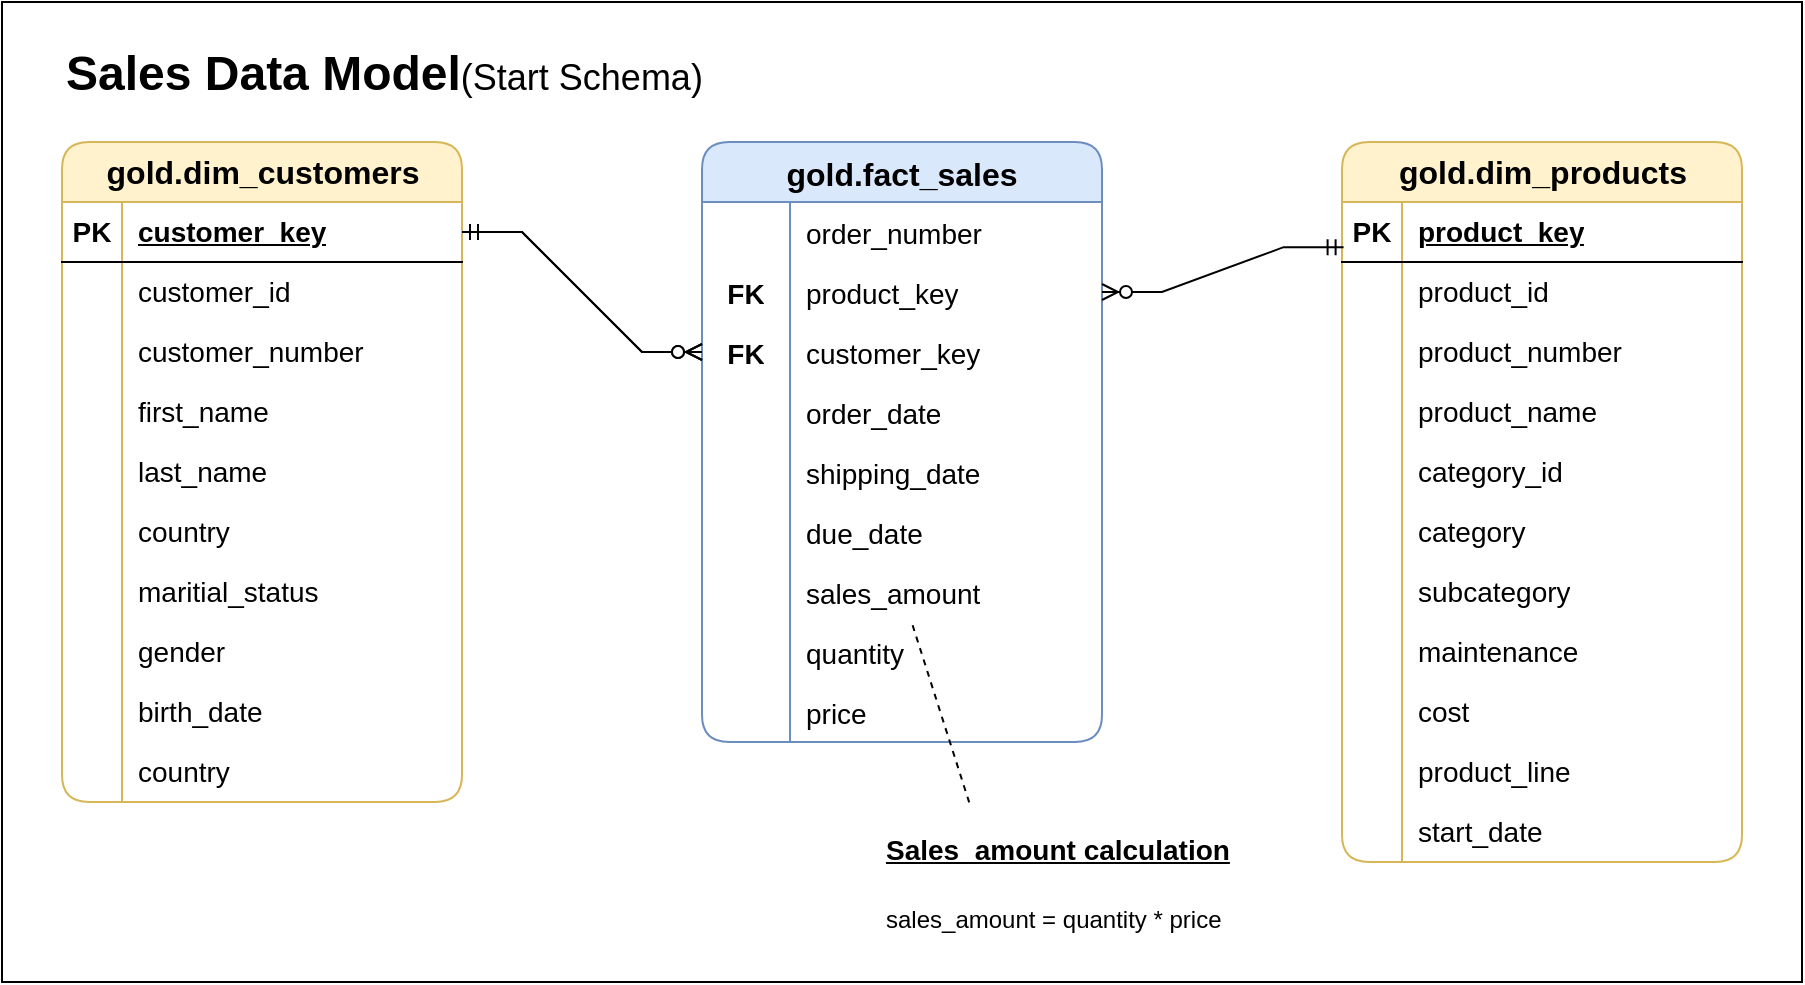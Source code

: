<mxfile version="26.0.9">
  <diagram name="Page-1" id="ccOiG0BTBN2hYT7AEqhy">
    <mxGraphModel dx="1480" dy="866" grid="1" gridSize="10" guides="1" tooltips="1" connect="1" arrows="1" fold="1" page="1" pageScale="1" pageWidth="827" pageHeight="1169" math="0" shadow="0">
      <root>
        <mxCell id="0" />
        <mxCell id="1" parent="0" />
        <mxCell id="0joYO4KrqJvhjUl4TFqA-1" value="" style="rounded=0;whiteSpace=wrap;html=1;fillColor=none;" vertex="1" parent="1">
          <mxGeometry x="10" y="170" width="900" height="490" as="geometry" />
        </mxCell>
        <mxCell id="GBeDWdr1tInLCp7BUxC1-37" value="gold.fact_sales" style="shape=table;startSize=30;container=1;collapsible=0;childLayout=tableLayout;fixedRows=1;rowLines=0;fontStyle=1;strokeColor=#6c8ebf;fontSize=16;fillColor=#dae8fc;rounded=1;" parent="1" vertex="1">
          <mxGeometry x="360" y="240" width="200" height="300" as="geometry" />
        </mxCell>
        <mxCell id="GBeDWdr1tInLCp7BUxC1-38" value="" style="shape=tableRow;horizontal=0;startSize=0;swimlaneHead=0;swimlaneBody=0;top=0;left=0;bottom=0;right=0;collapsible=0;dropTarget=0;fillColor=none;points=[[0,0.5],[1,0.5]];portConstraint=eastwest;strokeColor=inherit;fontSize=16;" parent="GBeDWdr1tInLCp7BUxC1-37" vertex="1">
          <mxGeometry y="30" width="200" height="30" as="geometry" />
        </mxCell>
        <mxCell id="GBeDWdr1tInLCp7BUxC1-39" value="" style="shape=partialRectangle;html=1;whiteSpace=wrap;connectable=0;fillColor=none;top=0;left=0;bottom=0;right=0;overflow=hidden;pointerEvents=1;strokeColor=inherit;fontSize=16;" parent="GBeDWdr1tInLCp7BUxC1-38" vertex="1">
          <mxGeometry width="44" height="30" as="geometry">
            <mxRectangle width="44" height="30" as="alternateBounds" />
          </mxGeometry>
        </mxCell>
        <mxCell id="GBeDWdr1tInLCp7BUxC1-40" value="&lt;font style=&quot;font-size: 14px;&quot;&gt;order_number&lt;/font&gt;" style="shape=partialRectangle;html=1;whiteSpace=wrap;connectable=0;fillColor=none;top=0;left=0;bottom=0;right=0;align=left;spacingLeft=6;overflow=hidden;strokeColor=inherit;fontSize=16;" parent="GBeDWdr1tInLCp7BUxC1-38" vertex="1">
          <mxGeometry x="44" width="156" height="30" as="geometry">
            <mxRectangle width="156" height="30" as="alternateBounds" />
          </mxGeometry>
        </mxCell>
        <mxCell id="GBeDWdr1tInLCp7BUxC1-41" value="" style="shape=tableRow;horizontal=0;startSize=0;swimlaneHead=0;swimlaneBody=0;top=0;left=0;bottom=0;right=0;collapsible=0;dropTarget=0;fillColor=none;points=[[0,0.5],[1,0.5]];portConstraint=eastwest;strokeColor=inherit;fontSize=16;" parent="GBeDWdr1tInLCp7BUxC1-37" vertex="1">
          <mxGeometry y="60" width="200" height="30" as="geometry" />
        </mxCell>
        <mxCell id="GBeDWdr1tInLCp7BUxC1-42" value="&lt;b&gt;&lt;font style=&quot;font-size: 14px;&quot;&gt;FK&lt;/font&gt;&lt;/b&gt;" style="shape=partialRectangle;html=1;whiteSpace=wrap;connectable=0;fillColor=none;top=0;left=0;bottom=0;right=0;overflow=hidden;strokeColor=inherit;fontSize=16;" parent="GBeDWdr1tInLCp7BUxC1-41" vertex="1">
          <mxGeometry width="44" height="30" as="geometry">
            <mxRectangle width="44" height="30" as="alternateBounds" />
          </mxGeometry>
        </mxCell>
        <mxCell id="GBeDWdr1tInLCp7BUxC1-43" value="&lt;font style=&quot;font-size: 14px;&quot;&gt;product_key&lt;/font&gt;" style="shape=partialRectangle;html=1;whiteSpace=wrap;connectable=0;fillColor=none;top=0;left=0;bottom=0;right=0;align=left;spacingLeft=6;overflow=hidden;strokeColor=inherit;fontSize=16;" parent="GBeDWdr1tInLCp7BUxC1-41" vertex="1">
          <mxGeometry x="44" width="156" height="30" as="geometry">
            <mxRectangle width="156" height="30" as="alternateBounds" />
          </mxGeometry>
        </mxCell>
        <mxCell id="GBeDWdr1tInLCp7BUxC1-44" value="" style="shape=tableRow;horizontal=0;startSize=0;swimlaneHead=0;swimlaneBody=0;top=0;left=0;bottom=0;right=0;collapsible=0;dropTarget=0;fillColor=none;points=[[0,0.5],[1,0.5]];portConstraint=eastwest;strokeColor=inherit;fontSize=16;" parent="GBeDWdr1tInLCp7BUxC1-37" vertex="1">
          <mxGeometry y="90" width="200" height="30" as="geometry" />
        </mxCell>
        <mxCell id="GBeDWdr1tInLCp7BUxC1-45" value="&lt;b&gt;&lt;font style=&quot;font-size: 14px;&quot;&gt;FK&lt;/font&gt;&lt;/b&gt;" style="shape=partialRectangle;html=1;whiteSpace=wrap;connectable=0;fillColor=none;top=0;left=0;bottom=0;right=0;overflow=hidden;strokeColor=inherit;fontSize=16;" parent="GBeDWdr1tInLCp7BUxC1-44" vertex="1">
          <mxGeometry width="44" height="30" as="geometry">
            <mxRectangle width="44" height="30" as="alternateBounds" />
          </mxGeometry>
        </mxCell>
        <mxCell id="GBeDWdr1tInLCp7BUxC1-46" value="&lt;font style=&quot;font-size: 14px;&quot;&gt;customer_key&lt;/font&gt;" style="shape=partialRectangle;html=1;whiteSpace=wrap;connectable=0;fillColor=none;top=0;left=0;bottom=0;right=0;align=left;spacingLeft=6;overflow=hidden;strokeColor=inherit;fontSize=16;" parent="GBeDWdr1tInLCp7BUxC1-44" vertex="1">
          <mxGeometry x="44" width="156" height="30" as="geometry">
            <mxRectangle width="156" height="30" as="alternateBounds" />
          </mxGeometry>
        </mxCell>
        <mxCell id="GBeDWdr1tInLCp7BUxC1-59" value="" style="shape=tableRow;horizontal=0;startSize=0;swimlaneHead=0;swimlaneBody=0;top=0;left=0;bottom=0;right=0;collapsible=0;dropTarget=0;fillColor=none;points=[[0,0.5],[1,0.5]];portConstraint=eastwest;strokeColor=inherit;fontSize=16;" parent="GBeDWdr1tInLCp7BUxC1-37" vertex="1">
          <mxGeometry y="120" width="200" height="30" as="geometry" />
        </mxCell>
        <mxCell id="GBeDWdr1tInLCp7BUxC1-60" value="" style="shape=partialRectangle;html=1;whiteSpace=wrap;connectable=0;fillColor=none;top=0;left=0;bottom=0;right=0;overflow=hidden;strokeColor=inherit;fontSize=16;" parent="GBeDWdr1tInLCp7BUxC1-59" vertex="1">
          <mxGeometry width="44" height="30" as="geometry">
            <mxRectangle width="44" height="30" as="alternateBounds" />
          </mxGeometry>
        </mxCell>
        <mxCell id="GBeDWdr1tInLCp7BUxC1-61" value="&lt;font style=&quot;font-size: 14px;&quot;&gt;order_date&lt;/font&gt;" style="shape=partialRectangle;html=1;whiteSpace=wrap;connectable=0;fillColor=none;top=0;left=0;bottom=0;right=0;align=left;spacingLeft=6;overflow=hidden;strokeColor=inherit;fontSize=16;" parent="GBeDWdr1tInLCp7BUxC1-59" vertex="1">
          <mxGeometry x="44" width="156" height="30" as="geometry">
            <mxRectangle width="156" height="30" as="alternateBounds" />
          </mxGeometry>
        </mxCell>
        <mxCell id="GBeDWdr1tInLCp7BUxC1-62" value="" style="shape=tableRow;horizontal=0;startSize=0;swimlaneHead=0;swimlaneBody=0;top=0;left=0;bottom=0;right=0;collapsible=0;dropTarget=0;fillColor=none;points=[[0,0.5],[1,0.5]];portConstraint=eastwest;strokeColor=inherit;fontSize=16;" parent="GBeDWdr1tInLCp7BUxC1-37" vertex="1">
          <mxGeometry y="150" width="200" height="30" as="geometry" />
        </mxCell>
        <mxCell id="GBeDWdr1tInLCp7BUxC1-63" value="" style="shape=partialRectangle;html=1;whiteSpace=wrap;connectable=0;fillColor=none;top=0;left=0;bottom=0;right=0;overflow=hidden;strokeColor=inherit;fontSize=16;" parent="GBeDWdr1tInLCp7BUxC1-62" vertex="1">
          <mxGeometry width="44" height="30" as="geometry">
            <mxRectangle width="44" height="30" as="alternateBounds" />
          </mxGeometry>
        </mxCell>
        <mxCell id="GBeDWdr1tInLCp7BUxC1-64" value="&lt;font style=&quot;font-size: 14px;&quot;&gt;shipping_date&lt;/font&gt;" style="shape=partialRectangle;html=1;whiteSpace=wrap;connectable=0;fillColor=none;top=0;left=0;bottom=0;right=0;align=left;spacingLeft=6;overflow=hidden;strokeColor=inherit;fontSize=16;" parent="GBeDWdr1tInLCp7BUxC1-62" vertex="1">
          <mxGeometry x="44" width="156" height="30" as="geometry">
            <mxRectangle width="156" height="30" as="alternateBounds" />
          </mxGeometry>
        </mxCell>
        <mxCell id="GBeDWdr1tInLCp7BUxC1-65" value="" style="shape=tableRow;horizontal=0;startSize=0;swimlaneHead=0;swimlaneBody=0;top=0;left=0;bottom=0;right=0;collapsible=0;dropTarget=0;fillColor=none;points=[[0,0.5],[1,0.5]];portConstraint=eastwest;strokeColor=inherit;fontSize=16;" parent="GBeDWdr1tInLCp7BUxC1-37" vertex="1">
          <mxGeometry y="180" width="200" height="30" as="geometry" />
        </mxCell>
        <mxCell id="GBeDWdr1tInLCp7BUxC1-66" value="" style="shape=partialRectangle;html=1;whiteSpace=wrap;connectable=0;fillColor=none;top=0;left=0;bottom=0;right=0;overflow=hidden;strokeColor=inherit;fontSize=16;" parent="GBeDWdr1tInLCp7BUxC1-65" vertex="1">
          <mxGeometry width="44" height="30" as="geometry">
            <mxRectangle width="44" height="30" as="alternateBounds" />
          </mxGeometry>
        </mxCell>
        <mxCell id="GBeDWdr1tInLCp7BUxC1-67" value="&lt;font style=&quot;font-size: 14px;&quot;&gt;due_date&lt;/font&gt;" style="shape=partialRectangle;html=1;whiteSpace=wrap;connectable=0;fillColor=none;top=0;left=0;bottom=0;right=0;align=left;spacingLeft=6;overflow=hidden;strokeColor=inherit;fontSize=16;" parent="GBeDWdr1tInLCp7BUxC1-65" vertex="1">
          <mxGeometry x="44" width="156" height="30" as="geometry">
            <mxRectangle width="156" height="30" as="alternateBounds" />
          </mxGeometry>
        </mxCell>
        <mxCell id="GBeDWdr1tInLCp7BUxC1-68" value="" style="shape=tableRow;horizontal=0;startSize=0;swimlaneHead=0;swimlaneBody=0;top=0;left=0;bottom=0;right=0;collapsible=0;dropTarget=0;fillColor=none;points=[[0,0.5],[1,0.5]];portConstraint=eastwest;strokeColor=inherit;fontSize=16;" parent="GBeDWdr1tInLCp7BUxC1-37" vertex="1">
          <mxGeometry y="210" width="200" height="30" as="geometry" />
        </mxCell>
        <mxCell id="GBeDWdr1tInLCp7BUxC1-69" value="" style="shape=partialRectangle;html=1;whiteSpace=wrap;connectable=0;fillColor=none;top=0;left=0;bottom=0;right=0;overflow=hidden;strokeColor=inherit;fontSize=16;" parent="GBeDWdr1tInLCp7BUxC1-68" vertex="1">
          <mxGeometry width="44" height="30" as="geometry">
            <mxRectangle width="44" height="30" as="alternateBounds" />
          </mxGeometry>
        </mxCell>
        <mxCell id="GBeDWdr1tInLCp7BUxC1-70" value="&lt;font style=&quot;font-size: 14px;&quot;&gt;sales_amount&lt;/font&gt;" style="shape=partialRectangle;html=1;whiteSpace=wrap;connectable=0;fillColor=none;top=0;left=0;bottom=0;right=0;align=left;spacingLeft=6;overflow=hidden;strokeColor=inherit;fontSize=16;" parent="GBeDWdr1tInLCp7BUxC1-68" vertex="1">
          <mxGeometry x="44" width="156" height="30" as="geometry">
            <mxRectangle width="156" height="30" as="alternateBounds" />
          </mxGeometry>
        </mxCell>
        <mxCell id="GBeDWdr1tInLCp7BUxC1-71" value="" style="shape=tableRow;horizontal=0;startSize=0;swimlaneHead=0;swimlaneBody=0;top=0;left=0;bottom=0;right=0;collapsible=0;dropTarget=0;fillColor=none;points=[[0,0.5],[1,0.5]];portConstraint=eastwest;strokeColor=inherit;fontSize=16;" parent="GBeDWdr1tInLCp7BUxC1-37" vertex="1">
          <mxGeometry y="240" width="200" height="30" as="geometry" />
        </mxCell>
        <mxCell id="GBeDWdr1tInLCp7BUxC1-72" value="" style="shape=partialRectangle;html=1;whiteSpace=wrap;connectable=0;fillColor=none;top=0;left=0;bottom=0;right=0;overflow=hidden;strokeColor=inherit;fontSize=16;" parent="GBeDWdr1tInLCp7BUxC1-71" vertex="1">
          <mxGeometry width="44" height="30" as="geometry">
            <mxRectangle width="44" height="30" as="alternateBounds" />
          </mxGeometry>
        </mxCell>
        <mxCell id="GBeDWdr1tInLCp7BUxC1-73" value="&lt;font style=&quot;font-size: 14px;&quot;&gt;quantity&lt;/font&gt;" style="shape=partialRectangle;html=1;whiteSpace=wrap;connectable=0;fillColor=none;top=0;left=0;bottom=0;right=0;align=left;spacingLeft=6;overflow=hidden;strokeColor=inherit;fontSize=16;" parent="GBeDWdr1tInLCp7BUxC1-71" vertex="1">
          <mxGeometry x="44" width="156" height="30" as="geometry">
            <mxRectangle width="156" height="30" as="alternateBounds" />
          </mxGeometry>
        </mxCell>
        <mxCell id="GBeDWdr1tInLCp7BUxC1-74" value="" style="shape=tableRow;horizontal=0;startSize=0;swimlaneHead=0;swimlaneBody=0;top=0;left=0;bottom=0;right=0;collapsible=0;dropTarget=0;fillColor=none;points=[[0,0.5],[1,0.5]];portConstraint=eastwest;strokeColor=inherit;fontSize=16;" parent="GBeDWdr1tInLCp7BUxC1-37" vertex="1">
          <mxGeometry y="270" width="200" height="30" as="geometry" />
        </mxCell>
        <mxCell id="GBeDWdr1tInLCp7BUxC1-75" value="" style="shape=partialRectangle;html=1;whiteSpace=wrap;connectable=0;fillColor=none;top=0;left=0;bottom=0;right=0;overflow=hidden;strokeColor=inherit;fontSize=16;" parent="GBeDWdr1tInLCp7BUxC1-74" vertex="1">
          <mxGeometry width="44" height="30" as="geometry">
            <mxRectangle width="44" height="30" as="alternateBounds" />
          </mxGeometry>
        </mxCell>
        <mxCell id="GBeDWdr1tInLCp7BUxC1-76" value="&lt;font style=&quot;font-size: 14px;&quot;&gt;price&lt;/font&gt;" style="shape=partialRectangle;html=1;whiteSpace=wrap;connectable=0;fillColor=none;top=0;left=0;bottom=0;right=0;align=left;spacingLeft=6;overflow=hidden;strokeColor=inherit;fontSize=16;" parent="GBeDWdr1tInLCp7BUxC1-74" vertex="1">
          <mxGeometry x="44" width="156" height="30" as="geometry">
            <mxRectangle width="156" height="30" as="alternateBounds" />
          </mxGeometry>
        </mxCell>
        <mxCell id="GBeDWdr1tInLCp7BUxC1-81" value="&lt;font style=&quot;font-size: 16px;&quot;&gt;gold.dim_customers&lt;/font&gt;" style="shape=table;startSize=30;container=1;collapsible=1;childLayout=tableLayout;fixedRows=1;rowLines=0;fontStyle=1;align=center;resizeLast=1;html=1;rounded=1;fillColor=#fff2cc;strokeColor=#d6b656;" parent="1" vertex="1">
          <mxGeometry x="40" y="240" width="200" height="330" as="geometry" />
        </mxCell>
        <mxCell id="GBeDWdr1tInLCp7BUxC1-82" value="" style="shape=tableRow;horizontal=0;startSize=0;swimlaneHead=0;swimlaneBody=0;fillColor=none;collapsible=0;dropTarget=0;points=[[0,0.5],[1,0.5]];portConstraint=eastwest;top=0;left=0;right=0;bottom=1;" parent="GBeDWdr1tInLCp7BUxC1-81" vertex="1">
          <mxGeometry y="30" width="200" height="30" as="geometry" />
        </mxCell>
        <mxCell id="GBeDWdr1tInLCp7BUxC1-83" value="&lt;font style=&quot;font-size: 14px;&quot;&gt;PK&lt;/font&gt;" style="shape=partialRectangle;connectable=0;fillColor=none;top=0;left=0;bottom=0;right=0;fontStyle=1;overflow=hidden;whiteSpace=wrap;html=1;" parent="GBeDWdr1tInLCp7BUxC1-82" vertex="1">
          <mxGeometry width="30" height="30" as="geometry">
            <mxRectangle width="30" height="30" as="alternateBounds" />
          </mxGeometry>
        </mxCell>
        <mxCell id="GBeDWdr1tInLCp7BUxC1-84" value="&lt;font style=&quot;font-size: 14px;&quot;&gt;customer_key&lt;/font&gt;" style="shape=partialRectangle;connectable=0;fillColor=none;top=0;left=0;bottom=0;right=0;align=left;spacingLeft=6;fontStyle=5;overflow=hidden;whiteSpace=wrap;html=1;" parent="GBeDWdr1tInLCp7BUxC1-82" vertex="1">
          <mxGeometry x="30" width="170" height="30" as="geometry">
            <mxRectangle width="170" height="30" as="alternateBounds" />
          </mxGeometry>
        </mxCell>
        <mxCell id="GBeDWdr1tInLCp7BUxC1-85" value="" style="shape=tableRow;horizontal=0;startSize=0;swimlaneHead=0;swimlaneBody=0;fillColor=none;collapsible=0;dropTarget=0;points=[[0,0.5],[1,0.5]];portConstraint=eastwest;top=0;left=0;right=0;bottom=0;" parent="GBeDWdr1tInLCp7BUxC1-81" vertex="1">
          <mxGeometry y="60" width="200" height="30" as="geometry" />
        </mxCell>
        <mxCell id="GBeDWdr1tInLCp7BUxC1-86" value="" style="shape=partialRectangle;connectable=0;fillColor=none;top=0;left=0;bottom=0;right=0;editable=1;overflow=hidden;whiteSpace=wrap;html=1;" parent="GBeDWdr1tInLCp7BUxC1-85" vertex="1">
          <mxGeometry width="30" height="30" as="geometry">
            <mxRectangle width="30" height="30" as="alternateBounds" />
          </mxGeometry>
        </mxCell>
        <mxCell id="GBeDWdr1tInLCp7BUxC1-87" value="&lt;font style=&quot;font-size: 14px;&quot;&gt;customer_id&lt;/font&gt;" style="shape=partialRectangle;connectable=0;fillColor=none;top=0;left=0;bottom=0;right=0;align=left;spacingLeft=6;overflow=hidden;whiteSpace=wrap;html=1;" parent="GBeDWdr1tInLCp7BUxC1-85" vertex="1">
          <mxGeometry x="30" width="170" height="30" as="geometry">
            <mxRectangle width="170" height="30" as="alternateBounds" />
          </mxGeometry>
        </mxCell>
        <mxCell id="GBeDWdr1tInLCp7BUxC1-94" value="" style="shape=tableRow;horizontal=0;startSize=0;swimlaneHead=0;swimlaneBody=0;fillColor=none;collapsible=0;dropTarget=0;points=[[0,0.5],[1,0.5]];portConstraint=eastwest;top=0;left=0;right=0;bottom=0;" parent="GBeDWdr1tInLCp7BUxC1-81" vertex="1">
          <mxGeometry y="90" width="200" height="30" as="geometry" />
        </mxCell>
        <mxCell id="GBeDWdr1tInLCp7BUxC1-95" value="" style="shape=partialRectangle;connectable=0;fillColor=none;top=0;left=0;bottom=0;right=0;editable=1;overflow=hidden;whiteSpace=wrap;html=1;" parent="GBeDWdr1tInLCp7BUxC1-94" vertex="1">
          <mxGeometry width="30" height="30" as="geometry">
            <mxRectangle width="30" height="30" as="alternateBounds" />
          </mxGeometry>
        </mxCell>
        <mxCell id="GBeDWdr1tInLCp7BUxC1-96" value="&lt;font style=&quot;font-size: 14px;&quot;&gt;customer_number&lt;/font&gt;" style="shape=partialRectangle;connectable=0;fillColor=none;top=0;left=0;bottom=0;right=0;align=left;spacingLeft=6;overflow=hidden;whiteSpace=wrap;html=1;" parent="GBeDWdr1tInLCp7BUxC1-94" vertex="1">
          <mxGeometry x="30" width="170" height="30" as="geometry">
            <mxRectangle width="170" height="30" as="alternateBounds" />
          </mxGeometry>
        </mxCell>
        <mxCell id="GBeDWdr1tInLCp7BUxC1-97" value="" style="shape=tableRow;horizontal=0;startSize=0;swimlaneHead=0;swimlaneBody=0;fillColor=none;collapsible=0;dropTarget=0;points=[[0,0.5],[1,0.5]];portConstraint=eastwest;top=0;left=0;right=0;bottom=0;" parent="GBeDWdr1tInLCp7BUxC1-81" vertex="1">
          <mxGeometry y="120" width="200" height="30" as="geometry" />
        </mxCell>
        <mxCell id="GBeDWdr1tInLCp7BUxC1-98" value="" style="shape=partialRectangle;connectable=0;fillColor=none;top=0;left=0;bottom=0;right=0;editable=1;overflow=hidden;whiteSpace=wrap;html=1;" parent="GBeDWdr1tInLCp7BUxC1-97" vertex="1">
          <mxGeometry width="30" height="30" as="geometry">
            <mxRectangle width="30" height="30" as="alternateBounds" />
          </mxGeometry>
        </mxCell>
        <mxCell id="GBeDWdr1tInLCp7BUxC1-99" value="&lt;font style=&quot;font-size: 14px;&quot;&gt;first_name&lt;/font&gt;" style="shape=partialRectangle;connectable=0;fillColor=none;top=0;left=0;bottom=0;right=0;align=left;spacingLeft=6;overflow=hidden;whiteSpace=wrap;html=1;" parent="GBeDWdr1tInLCp7BUxC1-97" vertex="1">
          <mxGeometry x="30" width="170" height="30" as="geometry">
            <mxRectangle width="170" height="30" as="alternateBounds" />
          </mxGeometry>
        </mxCell>
        <mxCell id="GBeDWdr1tInLCp7BUxC1-100" value="" style="shape=tableRow;horizontal=0;startSize=0;swimlaneHead=0;swimlaneBody=0;fillColor=none;collapsible=0;dropTarget=0;points=[[0,0.5],[1,0.5]];portConstraint=eastwest;top=0;left=0;right=0;bottom=0;" parent="GBeDWdr1tInLCp7BUxC1-81" vertex="1">
          <mxGeometry y="150" width="200" height="30" as="geometry" />
        </mxCell>
        <mxCell id="GBeDWdr1tInLCp7BUxC1-101" value="" style="shape=partialRectangle;connectable=0;fillColor=none;top=0;left=0;bottom=0;right=0;editable=1;overflow=hidden;whiteSpace=wrap;html=1;" parent="GBeDWdr1tInLCp7BUxC1-100" vertex="1">
          <mxGeometry width="30" height="30" as="geometry">
            <mxRectangle width="30" height="30" as="alternateBounds" />
          </mxGeometry>
        </mxCell>
        <mxCell id="GBeDWdr1tInLCp7BUxC1-102" value="&lt;font style=&quot;font-size: 14px;&quot;&gt;last_name&lt;/font&gt;" style="shape=partialRectangle;connectable=0;fillColor=none;top=0;left=0;bottom=0;right=0;align=left;spacingLeft=6;overflow=hidden;whiteSpace=wrap;html=1;" parent="GBeDWdr1tInLCp7BUxC1-100" vertex="1">
          <mxGeometry x="30" width="170" height="30" as="geometry">
            <mxRectangle width="170" height="30" as="alternateBounds" />
          </mxGeometry>
        </mxCell>
        <mxCell id="GBeDWdr1tInLCp7BUxC1-103" value="" style="shape=tableRow;horizontal=0;startSize=0;swimlaneHead=0;swimlaneBody=0;fillColor=none;collapsible=0;dropTarget=0;points=[[0,0.5],[1,0.5]];portConstraint=eastwest;top=0;left=0;right=0;bottom=0;" parent="GBeDWdr1tInLCp7BUxC1-81" vertex="1">
          <mxGeometry y="180" width="200" height="30" as="geometry" />
        </mxCell>
        <mxCell id="GBeDWdr1tInLCp7BUxC1-104" value="" style="shape=partialRectangle;connectable=0;fillColor=none;top=0;left=0;bottom=0;right=0;editable=1;overflow=hidden;whiteSpace=wrap;html=1;" parent="GBeDWdr1tInLCp7BUxC1-103" vertex="1">
          <mxGeometry width="30" height="30" as="geometry">
            <mxRectangle width="30" height="30" as="alternateBounds" />
          </mxGeometry>
        </mxCell>
        <mxCell id="GBeDWdr1tInLCp7BUxC1-105" value="&lt;font style=&quot;font-size: 14px;&quot;&gt;country&lt;/font&gt;" style="shape=partialRectangle;connectable=0;fillColor=none;top=0;left=0;bottom=0;right=0;align=left;spacingLeft=6;overflow=hidden;whiteSpace=wrap;html=1;" parent="GBeDWdr1tInLCp7BUxC1-103" vertex="1">
          <mxGeometry x="30" width="170" height="30" as="geometry">
            <mxRectangle width="170" height="30" as="alternateBounds" />
          </mxGeometry>
        </mxCell>
        <mxCell id="GBeDWdr1tInLCp7BUxC1-106" value="" style="shape=tableRow;horizontal=0;startSize=0;swimlaneHead=0;swimlaneBody=0;fillColor=none;collapsible=0;dropTarget=0;points=[[0,0.5],[1,0.5]];portConstraint=eastwest;top=0;left=0;right=0;bottom=0;" parent="GBeDWdr1tInLCp7BUxC1-81" vertex="1">
          <mxGeometry y="210" width="200" height="30" as="geometry" />
        </mxCell>
        <mxCell id="GBeDWdr1tInLCp7BUxC1-107" value="" style="shape=partialRectangle;connectable=0;fillColor=none;top=0;left=0;bottom=0;right=0;editable=1;overflow=hidden;whiteSpace=wrap;html=1;" parent="GBeDWdr1tInLCp7BUxC1-106" vertex="1">
          <mxGeometry width="30" height="30" as="geometry">
            <mxRectangle width="30" height="30" as="alternateBounds" />
          </mxGeometry>
        </mxCell>
        <mxCell id="GBeDWdr1tInLCp7BUxC1-108" value="&lt;font style=&quot;font-size: 14px;&quot;&gt;maritial_status&lt;/font&gt;" style="shape=partialRectangle;connectable=0;fillColor=none;top=0;left=0;bottom=0;right=0;align=left;spacingLeft=6;overflow=hidden;whiteSpace=wrap;html=1;" parent="GBeDWdr1tInLCp7BUxC1-106" vertex="1">
          <mxGeometry x="30" width="170" height="30" as="geometry">
            <mxRectangle width="170" height="30" as="alternateBounds" />
          </mxGeometry>
        </mxCell>
        <mxCell id="GBeDWdr1tInLCp7BUxC1-109" value="" style="shape=tableRow;horizontal=0;startSize=0;swimlaneHead=0;swimlaneBody=0;fillColor=none;collapsible=0;dropTarget=0;points=[[0,0.5],[1,0.5]];portConstraint=eastwest;top=0;left=0;right=0;bottom=0;" parent="GBeDWdr1tInLCp7BUxC1-81" vertex="1">
          <mxGeometry y="240" width="200" height="30" as="geometry" />
        </mxCell>
        <mxCell id="GBeDWdr1tInLCp7BUxC1-110" value="" style="shape=partialRectangle;connectable=0;fillColor=none;top=0;left=0;bottom=0;right=0;editable=1;overflow=hidden;whiteSpace=wrap;html=1;" parent="GBeDWdr1tInLCp7BUxC1-109" vertex="1">
          <mxGeometry width="30" height="30" as="geometry">
            <mxRectangle width="30" height="30" as="alternateBounds" />
          </mxGeometry>
        </mxCell>
        <mxCell id="GBeDWdr1tInLCp7BUxC1-111" value="&lt;font style=&quot;font-size: 14px;&quot;&gt;gender&lt;/font&gt;" style="shape=partialRectangle;connectable=0;fillColor=none;top=0;left=0;bottom=0;right=0;align=left;spacingLeft=6;overflow=hidden;whiteSpace=wrap;html=1;" parent="GBeDWdr1tInLCp7BUxC1-109" vertex="1">
          <mxGeometry x="30" width="170" height="30" as="geometry">
            <mxRectangle width="170" height="30" as="alternateBounds" />
          </mxGeometry>
        </mxCell>
        <mxCell id="GBeDWdr1tInLCp7BUxC1-112" value="" style="shape=tableRow;horizontal=0;startSize=0;swimlaneHead=0;swimlaneBody=0;fillColor=none;collapsible=0;dropTarget=0;points=[[0,0.5],[1,0.5]];portConstraint=eastwest;top=0;left=0;right=0;bottom=0;" parent="GBeDWdr1tInLCp7BUxC1-81" vertex="1">
          <mxGeometry y="270" width="200" height="30" as="geometry" />
        </mxCell>
        <mxCell id="GBeDWdr1tInLCp7BUxC1-113" value="" style="shape=partialRectangle;connectable=0;fillColor=none;top=0;left=0;bottom=0;right=0;editable=1;overflow=hidden;whiteSpace=wrap;html=1;" parent="GBeDWdr1tInLCp7BUxC1-112" vertex="1">
          <mxGeometry width="30" height="30" as="geometry">
            <mxRectangle width="30" height="30" as="alternateBounds" />
          </mxGeometry>
        </mxCell>
        <mxCell id="GBeDWdr1tInLCp7BUxC1-114" value="&lt;font style=&quot;font-size: 14px;&quot;&gt;birth_date&lt;/font&gt;" style="shape=partialRectangle;connectable=0;fillColor=none;top=0;left=0;bottom=0;right=0;align=left;spacingLeft=6;overflow=hidden;whiteSpace=wrap;html=1;" parent="GBeDWdr1tInLCp7BUxC1-112" vertex="1">
          <mxGeometry x="30" width="170" height="30" as="geometry">
            <mxRectangle width="170" height="30" as="alternateBounds" />
          </mxGeometry>
        </mxCell>
        <mxCell id="GBeDWdr1tInLCp7BUxC1-115" value="" style="shape=tableRow;horizontal=0;startSize=0;swimlaneHead=0;swimlaneBody=0;fillColor=none;collapsible=0;dropTarget=0;points=[[0,0.5],[1,0.5]];portConstraint=eastwest;top=0;left=0;right=0;bottom=0;" parent="GBeDWdr1tInLCp7BUxC1-81" vertex="1">
          <mxGeometry y="300" width="200" height="30" as="geometry" />
        </mxCell>
        <mxCell id="GBeDWdr1tInLCp7BUxC1-116" value="" style="shape=partialRectangle;connectable=0;fillColor=none;top=0;left=0;bottom=0;right=0;editable=1;overflow=hidden;whiteSpace=wrap;html=1;" parent="GBeDWdr1tInLCp7BUxC1-115" vertex="1">
          <mxGeometry width="30" height="30" as="geometry">
            <mxRectangle width="30" height="30" as="alternateBounds" />
          </mxGeometry>
        </mxCell>
        <mxCell id="GBeDWdr1tInLCp7BUxC1-117" value="&lt;font style=&quot;font-size: 14px;&quot;&gt;country&lt;/font&gt;" style="shape=partialRectangle;connectable=0;fillColor=none;top=0;left=0;bottom=0;right=0;align=left;spacingLeft=6;overflow=hidden;whiteSpace=wrap;html=1;" parent="GBeDWdr1tInLCp7BUxC1-115" vertex="1">
          <mxGeometry x="30" width="170" height="30" as="geometry">
            <mxRectangle width="170" height="30" as="alternateBounds" />
          </mxGeometry>
        </mxCell>
        <mxCell id="GBeDWdr1tInLCp7BUxC1-149" value="&lt;font style=&quot;font-size: 16px;&quot;&gt;gold.dim_products&lt;/font&gt;" style="shape=table;startSize=30;container=1;collapsible=1;childLayout=tableLayout;fixedRows=1;rowLines=0;fontStyle=1;align=center;resizeLast=1;html=1;rounded=1;fillColor=#fff2cc;strokeColor=#d6b656;" parent="1" vertex="1">
          <mxGeometry x="680" y="240" width="200" height="360" as="geometry" />
        </mxCell>
        <mxCell id="GBeDWdr1tInLCp7BUxC1-150" value="" style="shape=tableRow;horizontal=0;startSize=0;swimlaneHead=0;swimlaneBody=0;fillColor=none;collapsible=0;dropTarget=0;points=[[0,0.5],[1,0.5]];portConstraint=eastwest;top=0;left=0;right=0;bottom=1;" parent="GBeDWdr1tInLCp7BUxC1-149" vertex="1">
          <mxGeometry y="30" width="200" height="30" as="geometry" />
        </mxCell>
        <mxCell id="GBeDWdr1tInLCp7BUxC1-151" value="&lt;font style=&quot;font-size: 14px;&quot;&gt;PK&lt;/font&gt;" style="shape=partialRectangle;connectable=0;fillColor=none;top=0;left=0;bottom=0;right=0;fontStyle=1;overflow=hidden;whiteSpace=wrap;html=1;" parent="GBeDWdr1tInLCp7BUxC1-150" vertex="1">
          <mxGeometry width="30" height="30" as="geometry">
            <mxRectangle width="30" height="30" as="alternateBounds" />
          </mxGeometry>
        </mxCell>
        <mxCell id="GBeDWdr1tInLCp7BUxC1-152" value="&lt;font style=&quot;font-size: 14px;&quot;&gt;product_key&lt;/font&gt;" style="shape=partialRectangle;connectable=0;fillColor=none;top=0;left=0;bottom=0;right=0;align=left;spacingLeft=6;fontStyle=5;overflow=hidden;whiteSpace=wrap;html=1;" parent="GBeDWdr1tInLCp7BUxC1-150" vertex="1">
          <mxGeometry x="30" width="170" height="30" as="geometry">
            <mxRectangle width="170" height="30" as="alternateBounds" />
          </mxGeometry>
        </mxCell>
        <mxCell id="GBeDWdr1tInLCp7BUxC1-153" value="" style="shape=tableRow;horizontal=0;startSize=0;swimlaneHead=0;swimlaneBody=0;fillColor=none;collapsible=0;dropTarget=0;points=[[0,0.5],[1,0.5]];portConstraint=eastwest;top=0;left=0;right=0;bottom=0;" parent="GBeDWdr1tInLCp7BUxC1-149" vertex="1">
          <mxGeometry y="60" width="200" height="30" as="geometry" />
        </mxCell>
        <mxCell id="GBeDWdr1tInLCp7BUxC1-154" value="" style="shape=partialRectangle;connectable=0;fillColor=none;top=0;left=0;bottom=0;right=0;editable=1;overflow=hidden;whiteSpace=wrap;html=1;" parent="GBeDWdr1tInLCp7BUxC1-153" vertex="1">
          <mxGeometry width="30" height="30" as="geometry">
            <mxRectangle width="30" height="30" as="alternateBounds" />
          </mxGeometry>
        </mxCell>
        <mxCell id="GBeDWdr1tInLCp7BUxC1-155" value="&lt;font style=&quot;font-size: 14px;&quot;&gt;product_id&lt;/font&gt;" style="shape=partialRectangle;connectable=0;fillColor=none;top=0;left=0;bottom=0;right=0;align=left;spacingLeft=6;overflow=hidden;whiteSpace=wrap;html=1;" parent="GBeDWdr1tInLCp7BUxC1-153" vertex="1">
          <mxGeometry x="30" width="170" height="30" as="geometry">
            <mxRectangle width="170" height="30" as="alternateBounds" />
          </mxGeometry>
        </mxCell>
        <mxCell id="GBeDWdr1tInLCp7BUxC1-156" value="" style="shape=tableRow;horizontal=0;startSize=0;swimlaneHead=0;swimlaneBody=0;fillColor=none;collapsible=0;dropTarget=0;points=[[0,0.5],[1,0.5]];portConstraint=eastwest;top=0;left=0;right=0;bottom=0;" parent="GBeDWdr1tInLCp7BUxC1-149" vertex="1">
          <mxGeometry y="90" width="200" height="30" as="geometry" />
        </mxCell>
        <mxCell id="GBeDWdr1tInLCp7BUxC1-157" value="" style="shape=partialRectangle;connectable=0;fillColor=none;top=0;left=0;bottom=0;right=0;editable=1;overflow=hidden;whiteSpace=wrap;html=1;" parent="GBeDWdr1tInLCp7BUxC1-156" vertex="1">
          <mxGeometry width="30" height="30" as="geometry">
            <mxRectangle width="30" height="30" as="alternateBounds" />
          </mxGeometry>
        </mxCell>
        <mxCell id="GBeDWdr1tInLCp7BUxC1-158" value="&lt;font style=&quot;font-size: 14px;&quot;&gt;product_number&lt;/font&gt;" style="shape=partialRectangle;connectable=0;fillColor=none;top=0;left=0;bottom=0;right=0;align=left;spacingLeft=6;overflow=hidden;whiteSpace=wrap;html=1;" parent="GBeDWdr1tInLCp7BUxC1-156" vertex="1">
          <mxGeometry x="30" width="170" height="30" as="geometry">
            <mxRectangle width="170" height="30" as="alternateBounds" />
          </mxGeometry>
        </mxCell>
        <mxCell id="GBeDWdr1tInLCp7BUxC1-159" value="" style="shape=tableRow;horizontal=0;startSize=0;swimlaneHead=0;swimlaneBody=0;fillColor=none;collapsible=0;dropTarget=0;points=[[0,0.5],[1,0.5]];portConstraint=eastwest;top=0;left=0;right=0;bottom=0;" parent="GBeDWdr1tInLCp7BUxC1-149" vertex="1">
          <mxGeometry y="120" width="200" height="30" as="geometry" />
        </mxCell>
        <mxCell id="GBeDWdr1tInLCp7BUxC1-160" value="" style="shape=partialRectangle;connectable=0;fillColor=none;top=0;left=0;bottom=0;right=0;editable=1;overflow=hidden;whiteSpace=wrap;html=1;" parent="GBeDWdr1tInLCp7BUxC1-159" vertex="1">
          <mxGeometry width="30" height="30" as="geometry">
            <mxRectangle width="30" height="30" as="alternateBounds" />
          </mxGeometry>
        </mxCell>
        <mxCell id="GBeDWdr1tInLCp7BUxC1-161" value="&lt;font style=&quot;font-size: 14px;&quot;&gt;product_name&lt;/font&gt;" style="shape=partialRectangle;connectable=0;fillColor=none;top=0;left=0;bottom=0;right=0;align=left;spacingLeft=6;overflow=hidden;whiteSpace=wrap;html=1;" parent="GBeDWdr1tInLCp7BUxC1-159" vertex="1">
          <mxGeometry x="30" width="170" height="30" as="geometry">
            <mxRectangle width="170" height="30" as="alternateBounds" />
          </mxGeometry>
        </mxCell>
        <mxCell id="GBeDWdr1tInLCp7BUxC1-162" value="" style="shape=tableRow;horizontal=0;startSize=0;swimlaneHead=0;swimlaneBody=0;fillColor=none;collapsible=0;dropTarget=0;points=[[0,0.5],[1,0.5]];portConstraint=eastwest;top=0;left=0;right=0;bottom=0;" parent="GBeDWdr1tInLCp7BUxC1-149" vertex="1">
          <mxGeometry y="150" width="200" height="30" as="geometry" />
        </mxCell>
        <mxCell id="GBeDWdr1tInLCp7BUxC1-163" value="" style="shape=partialRectangle;connectable=0;fillColor=none;top=0;left=0;bottom=0;right=0;editable=1;overflow=hidden;whiteSpace=wrap;html=1;" parent="GBeDWdr1tInLCp7BUxC1-162" vertex="1">
          <mxGeometry width="30" height="30" as="geometry">
            <mxRectangle width="30" height="30" as="alternateBounds" />
          </mxGeometry>
        </mxCell>
        <mxCell id="GBeDWdr1tInLCp7BUxC1-164" value="&lt;font style=&quot;font-size: 14px;&quot;&gt;category_id&lt;/font&gt;" style="shape=partialRectangle;connectable=0;fillColor=none;top=0;left=0;bottom=0;right=0;align=left;spacingLeft=6;overflow=hidden;whiteSpace=wrap;html=1;" parent="GBeDWdr1tInLCp7BUxC1-162" vertex="1">
          <mxGeometry x="30" width="170" height="30" as="geometry">
            <mxRectangle width="170" height="30" as="alternateBounds" />
          </mxGeometry>
        </mxCell>
        <mxCell id="GBeDWdr1tInLCp7BUxC1-165" value="" style="shape=tableRow;horizontal=0;startSize=0;swimlaneHead=0;swimlaneBody=0;fillColor=none;collapsible=0;dropTarget=0;points=[[0,0.5],[1,0.5]];portConstraint=eastwest;top=0;left=0;right=0;bottom=0;" parent="GBeDWdr1tInLCp7BUxC1-149" vertex="1">
          <mxGeometry y="180" width="200" height="30" as="geometry" />
        </mxCell>
        <mxCell id="GBeDWdr1tInLCp7BUxC1-166" value="" style="shape=partialRectangle;connectable=0;fillColor=none;top=0;left=0;bottom=0;right=0;editable=1;overflow=hidden;whiteSpace=wrap;html=1;" parent="GBeDWdr1tInLCp7BUxC1-165" vertex="1">
          <mxGeometry width="30" height="30" as="geometry">
            <mxRectangle width="30" height="30" as="alternateBounds" />
          </mxGeometry>
        </mxCell>
        <mxCell id="GBeDWdr1tInLCp7BUxC1-167" value="&lt;font style=&quot;font-size: 14px;&quot;&gt;category&lt;/font&gt;" style="shape=partialRectangle;connectable=0;fillColor=none;top=0;left=0;bottom=0;right=0;align=left;spacingLeft=6;overflow=hidden;whiteSpace=wrap;html=1;" parent="GBeDWdr1tInLCp7BUxC1-165" vertex="1">
          <mxGeometry x="30" width="170" height="30" as="geometry">
            <mxRectangle width="170" height="30" as="alternateBounds" />
          </mxGeometry>
        </mxCell>
        <mxCell id="GBeDWdr1tInLCp7BUxC1-168" value="" style="shape=tableRow;horizontal=0;startSize=0;swimlaneHead=0;swimlaneBody=0;fillColor=none;collapsible=0;dropTarget=0;points=[[0,0.5],[1,0.5]];portConstraint=eastwest;top=0;left=0;right=0;bottom=0;" parent="GBeDWdr1tInLCp7BUxC1-149" vertex="1">
          <mxGeometry y="210" width="200" height="30" as="geometry" />
        </mxCell>
        <mxCell id="GBeDWdr1tInLCp7BUxC1-169" value="" style="shape=partialRectangle;connectable=0;fillColor=none;top=0;left=0;bottom=0;right=0;editable=1;overflow=hidden;whiteSpace=wrap;html=1;" parent="GBeDWdr1tInLCp7BUxC1-168" vertex="1">
          <mxGeometry width="30" height="30" as="geometry">
            <mxRectangle width="30" height="30" as="alternateBounds" />
          </mxGeometry>
        </mxCell>
        <mxCell id="GBeDWdr1tInLCp7BUxC1-170" value="&lt;font style=&quot;font-size: 14px;&quot;&gt;subcategory&lt;/font&gt;" style="shape=partialRectangle;connectable=0;fillColor=none;top=0;left=0;bottom=0;right=0;align=left;spacingLeft=6;overflow=hidden;whiteSpace=wrap;html=1;" parent="GBeDWdr1tInLCp7BUxC1-168" vertex="1">
          <mxGeometry x="30" width="170" height="30" as="geometry">
            <mxRectangle width="170" height="30" as="alternateBounds" />
          </mxGeometry>
        </mxCell>
        <mxCell id="GBeDWdr1tInLCp7BUxC1-171" value="" style="shape=tableRow;horizontal=0;startSize=0;swimlaneHead=0;swimlaneBody=0;fillColor=none;collapsible=0;dropTarget=0;points=[[0,0.5],[1,0.5]];portConstraint=eastwest;top=0;left=0;right=0;bottom=0;" parent="GBeDWdr1tInLCp7BUxC1-149" vertex="1">
          <mxGeometry y="240" width="200" height="30" as="geometry" />
        </mxCell>
        <mxCell id="GBeDWdr1tInLCp7BUxC1-172" value="" style="shape=partialRectangle;connectable=0;fillColor=none;top=0;left=0;bottom=0;right=0;editable=1;overflow=hidden;whiteSpace=wrap;html=1;" parent="GBeDWdr1tInLCp7BUxC1-171" vertex="1">
          <mxGeometry width="30" height="30" as="geometry">
            <mxRectangle width="30" height="30" as="alternateBounds" />
          </mxGeometry>
        </mxCell>
        <mxCell id="GBeDWdr1tInLCp7BUxC1-173" value="&lt;font style=&quot;font-size: 14px;&quot;&gt;maintenance&lt;/font&gt;" style="shape=partialRectangle;connectable=0;fillColor=none;top=0;left=0;bottom=0;right=0;align=left;spacingLeft=6;overflow=hidden;whiteSpace=wrap;html=1;" parent="GBeDWdr1tInLCp7BUxC1-171" vertex="1">
          <mxGeometry x="30" width="170" height="30" as="geometry">
            <mxRectangle width="170" height="30" as="alternateBounds" />
          </mxGeometry>
        </mxCell>
        <mxCell id="GBeDWdr1tInLCp7BUxC1-174" value="" style="shape=tableRow;horizontal=0;startSize=0;swimlaneHead=0;swimlaneBody=0;fillColor=none;collapsible=0;dropTarget=0;points=[[0,0.5],[1,0.5]];portConstraint=eastwest;top=0;left=0;right=0;bottom=0;" parent="GBeDWdr1tInLCp7BUxC1-149" vertex="1">
          <mxGeometry y="270" width="200" height="30" as="geometry" />
        </mxCell>
        <mxCell id="GBeDWdr1tInLCp7BUxC1-175" value="" style="shape=partialRectangle;connectable=0;fillColor=none;top=0;left=0;bottom=0;right=0;editable=1;overflow=hidden;whiteSpace=wrap;html=1;" parent="GBeDWdr1tInLCp7BUxC1-174" vertex="1">
          <mxGeometry width="30" height="30" as="geometry">
            <mxRectangle width="30" height="30" as="alternateBounds" />
          </mxGeometry>
        </mxCell>
        <mxCell id="GBeDWdr1tInLCp7BUxC1-176" value="&lt;font style=&quot;font-size: 14px;&quot;&gt;cost&lt;/font&gt;" style="shape=partialRectangle;connectable=0;fillColor=none;top=0;left=0;bottom=0;right=0;align=left;spacingLeft=6;overflow=hidden;whiteSpace=wrap;html=1;" parent="GBeDWdr1tInLCp7BUxC1-174" vertex="1">
          <mxGeometry x="30" width="170" height="30" as="geometry">
            <mxRectangle width="170" height="30" as="alternateBounds" />
          </mxGeometry>
        </mxCell>
        <mxCell id="GBeDWdr1tInLCp7BUxC1-177" value="" style="shape=tableRow;horizontal=0;startSize=0;swimlaneHead=0;swimlaneBody=0;fillColor=none;collapsible=0;dropTarget=0;points=[[0,0.5],[1,0.5]];portConstraint=eastwest;top=0;left=0;right=0;bottom=0;" parent="GBeDWdr1tInLCp7BUxC1-149" vertex="1">
          <mxGeometry y="300" width="200" height="30" as="geometry" />
        </mxCell>
        <mxCell id="GBeDWdr1tInLCp7BUxC1-178" value="" style="shape=partialRectangle;connectable=0;fillColor=none;top=0;left=0;bottom=0;right=0;editable=1;overflow=hidden;whiteSpace=wrap;html=1;" parent="GBeDWdr1tInLCp7BUxC1-177" vertex="1">
          <mxGeometry width="30" height="30" as="geometry">
            <mxRectangle width="30" height="30" as="alternateBounds" />
          </mxGeometry>
        </mxCell>
        <mxCell id="GBeDWdr1tInLCp7BUxC1-179" value="&lt;font style=&quot;font-size: 14px;&quot;&gt;product_line&lt;/font&gt;" style="shape=partialRectangle;connectable=0;fillColor=none;top=0;left=0;bottom=0;right=0;align=left;spacingLeft=6;overflow=hidden;whiteSpace=wrap;html=1;" parent="GBeDWdr1tInLCp7BUxC1-177" vertex="1">
          <mxGeometry x="30" width="170" height="30" as="geometry">
            <mxRectangle width="170" height="30" as="alternateBounds" />
          </mxGeometry>
        </mxCell>
        <mxCell id="GBeDWdr1tInLCp7BUxC1-180" value="" style="shape=tableRow;horizontal=0;startSize=0;swimlaneHead=0;swimlaneBody=0;fillColor=none;collapsible=0;dropTarget=0;points=[[0,0.5],[1,0.5]];portConstraint=eastwest;top=0;left=0;right=0;bottom=0;" parent="GBeDWdr1tInLCp7BUxC1-149" vertex="1">
          <mxGeometry y="330" width="200" height="30" as="geometry" />
        </mxCell>
        <mxCell id="GBeDWdr1tInLCp7BUxC1-181" value="" style="shape=partialRectangle;connectable=0;fillColor=none;top=0;left=0;bottom=0;right=0;editable=1;overflow=hidden;whiteSpace=wrap;html=1;" parent="GBeDWdr1tInLCp7BUxC1-180" vertex="1">
          <mxGeometry width="30" height="30" as="geometry">
            <mxRectangle width="30" height="30" as="alternateBounds" />
          </mxGeometry>
        </mxCell>
        <mxCell id="GBeDWdr1tInLCp7BUxC1-182" value="&lt;font style=&quot;font-size: 14px;&quot;&gt;start_date&lt;/font&gt;" style="shape=partialRectangle;connectable=0;fillColor=none;top=0;left=0;bottom=0;right=0;align=left;spacingLeft=6;overflow=hidden;whiteSpace=wrap;html=1;" parent="GBeDWdr1tInLCp7BUxC1-180" vertex="1">
          <mxGeometry x="30" width="170" height="30" as="geometry">
            <mxRectangle width="170" height="30" as="alternateBounds" />
          </mxGeometry>
        </mxCell>
        <mxCell id="GBeDWdr1tInLCp7BUxC1-185" value="&lt;h1 style=&quot;margin-top: 0px;&quot;&gt;&lt;font style=&quot;font-size: 14px;&quot;&gt;&lt;u&gt;Sales_amount calculation&lt;/u&gt;&lt;/font&gt;&lt;/h1&gt;&lt;p&gt;sales_amount = quantity * price&lt;/p&gt;" style="text;html=1;whiteSpace=wrap;overflow=hidden;rounded=0;" parent="1" vertex="1">
          <mxGeometry x="450" y="570" width="200" height="70" as="geometry" />
        </mxCell>
        <mxCell id="GBeDWdr1tInLCp7BUxC1-186" value="" style="endArrow=none;dashed=1;html=1;rounded=0;exitX=0.218;exitY=0.003;exitDx=0;exitDy=0;exitPerimeter=0;" parent="1" source="GBeDWdr1tInLCp7BUxC1-185" target="GBeDWdr1tInLCp7BUxC1-68" edge="1">
          <mxGeometry width="50" height="50" relative="1" as="geometry">
            <mxPoint x="390" y="450" as="sourcePoint" />
            <mxPoint x="440" y="400" as="targetPoint" />
          </mxGeometry>
        </mxCell>
        <mxCell id="GBeDWdr1tInLCp7BUxC1-187" value="&lt;font style=&quot;&quot;&gt;&lt;span style=&quot;font-weight: bold; font-size: 24px;&quot;&gt;Sales Data Model&lt;/span&gt;&lt;font style=&quot;font-size: 18px;&quot;&gt;(Start Schema)&lt;/font&gt;&lt;/font&gt;" style="text;html=1;align=left;verticalAlign=middle;whiteSpace=wrap;rounded=0;" parent="1" vertex="1">
          <mxGeometry x="40" y="191" width="350" height="30" as="geometry" />
        </mxCell>
        <mxCell id="iSsgxxgfS2nRryOjM-IS-4" value="" style="edgeStyle=entityRelationEdgeStyle;fontSize=12;html=1;endArrow=ERzeroToMany;startArrow=ERmandOne;rounded=0;exitX=1;exitY=0.5;exitDx=0;exitDy=0;entryX=0;entryY=0.5;entryDx=0;entryDy=0;" parent="1" source="GBeDWdr1tInLCp7BUxC1-82" target="GBeDWdr1tInLCp7BUxC1-44" edge="1">
          <mxGeometry width="100" height="100" relative="1" as="geometry">
            <mxPoint x="480" y="460" as="sourcePoint" />
            <mxPoint x="580" y="360" as="targetPoint" />
            <Array as="points">
              <mxPoint x="260" y="520" />
              <mxPoint x="250" y="350" />
            </Array>
          </mxGeometry>
        </mxCell>
        <mxCell id="iSsgxxgfS2nRryOjM-IS-5" value="" style="edgeStyle=entityRelationEdgeStyle;fontSize=12;html=1;endArrow=ERzeroToMany;startArrow=ERmandOne;rounded=0;exitX=1;exitY=0.5;exitDx=0;exitDy=0;entryX=0;entryY=0.5;entryDx=0;entryDy=0;" parent="1" source="GBeDWdr1tInLCp7BUxC1-82" target="GBeDWdr1tInLCp7BUxC1-44" edge="1">
          <mxGeometry width="100" height="100" relative="1" as="geometry">
            <mxPoint x="240" y="285" as="sourcePoint" />
            <mxPoint x="360" y="345" as="targetPoint" />
            <Array as="points">
              <mxPoint x="260" y="520" />
              <mxPoint x="400" y="310" />
              <mxPoint x="250" y="350" />
            </Array>
          </mxGeometry>
        </mxCell>
        <mxCell id="iSsgxxgfS2nRryOjM-IS-7" value="" style="edgeStyle=entityRelationEdgeStyle;fontSize=12;html=1;endArrow=ERzeroToMany;startArrow=ERmandOne;rounded=0;exitX=0.004;exitY=0.753;exitDx=0;exitDy=0;exitPerimeter=0;entryX=1;entryY=0.5;entryDx=0;entryDy=0;" parent="1" source="GBeDWdr1tInLCp7BUxC1-150" target="GBeDWdr1tInLCp7BUxC1-41" edge="1">
          <mxGeometry width="100" height="100" relative="1" as="geometry">
            <mxPoint x="480" y="460" as="sourcePoint" />
            <mxPoint x="660" y="510" as="targetPoint" />
            <Array as="points">
              <mxPoint x="580" y="310" />
            </Array>
          </mxGeometry>
        </mxCell>
      </root>
    </mxGraphModel>
  </diagram>
</mxfile>
